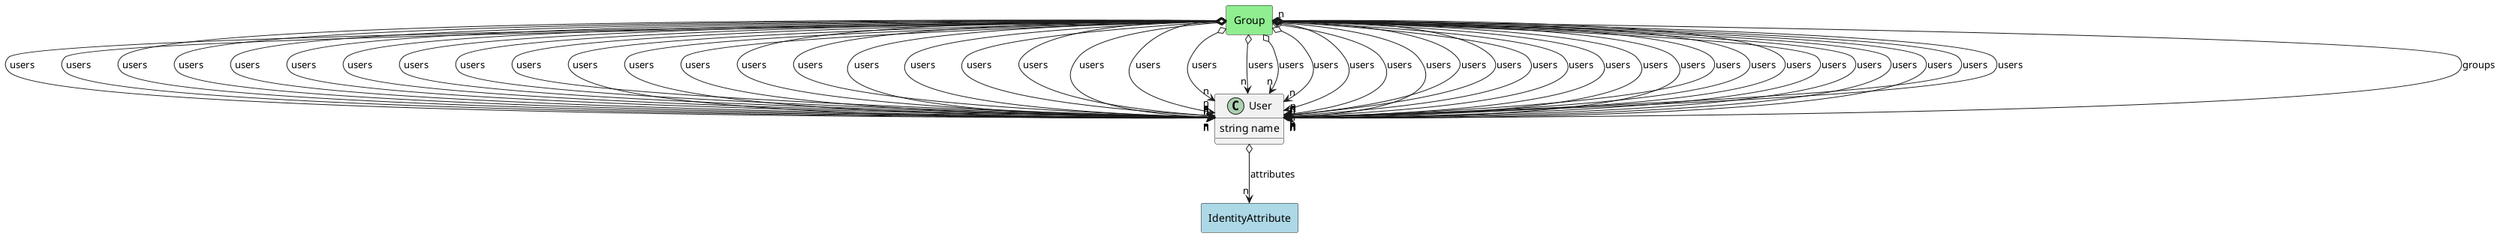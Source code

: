 @startuml

class "User" as Model {
 string name

 
}

rectangle "Group" as Group #lightblue {
}

Model o--> "n" Group : groups


rectangle "IdentityAttribute" as IdentityAttribute #lightblue {
}

Model o--> "n" IdentityAttribute : attributes




    rectangle "Group" as Group #lightgreen {
    }
    
        Group   o--> "n" Model : "users"
    
    rectangle "Group" as Group #lightgreen {
    }
    
        Group   o--> "n" Model : "users"
    
    rectangle "Group" as Group #lightgreen {
    }
    
        Group   o--> "n" Model : "users"
    
    rectangle "Group" as Group #lightgreen {
    }
    
        Group   o--> "n" Model : "users"
    
    rectangle "Group" as Group #lightgreen {
    }
    
        Group   o--> "n" Model : "users"
    
    rectangle "Group" as Group #lightgreen {
    }
    
        Group   o--> "n" Model : "users"
    
    rectangle "Group" as Group #lightgreen {
    }
    
        Group   o--> "n" Model : "users"
    
    rectangle "Group" as Group #lightgreen {
    }
    
        Group   o--> "n" Model : "users"
    
    rectangle "Group" as Group #lightgreen {
    }
    
        Group   o--> "n" Model : "users"
    
    rectangle "Group" as Group #lightgreen {
    }
    
        Group   o--> "n" Model : "users"
    
    rectangle "Group" as Group #lightgreen {
    }
    
        Group   o--> "n" Model : "users"
    
    rectangle "Group" as Group #lightgreen {
    }
    
        Group   o--> "n" Model : "users"
    
    rectangle "Group" as Group #lightgreen {
    }
    
        Group   o--> "n" Model : "users"
    
    rectangle "Group" as Group #lightgreen {
    }
    
        Group   o--> "n" Model : "users"
    
    rectangle "Group" as Group #lightgreen {
    }
    
        Group   o--> "n" Model : "users"
    
    rectangle "Group" as Group #lightgreen {
    }
    
        Group   o--> "n" Model : "users"
    
    rectangle "Group" as Group #lightgreen {
    }
    
        Group   o--> "n" Model : "users"
    
    rectangle "Group" as Group #lightgreen {
    }
    
        Group   o--> "n" Model : "users"
    
    rectangle "Group" as Group #lightgreen {
    }
    
        Group   o--> "n" Model : "users"
    
    rectangle "Group" as Group #lightgreen {
    }
    
        Group   o--> "n" Model : "users"
    
    rectangle "Group" as Group #lightgreen {
    }
    
        Group   o--> "n" Model : "users"
    
    rectangle "Group" as Group #lightgreen {
    }
    
        Group   o--> "n" Model : "users"
    
    rectangle "Group" as Group #lightgreen {
    }
    
        Group   o--> "n" Model : "users"
    
    rectangle "Group" as Group #lightgreen {
    }
    
        Group   o--> "n" Model : "users"
    
    rectangle "Group" as Group #lightgreen {
    }
    
        Group   o--> "n" Model : "users"
    
    rectangle "Group" as Group #lightgreen {
    }
    
        Group   o--> "n" Model : "users"
    
    rectangle "Group" as Group #lightgreen {
    }
    
        Group   o--> "n" Model : "users"
    
    rectangle "Group" as Group #lightgreen {
    }
    
        Group   o--> "n" Model : "users"
    
    rectangle "Group" as Group #lightgreen {
    }
    
        Group   o--> "n" Model : "users"
    
    rectangle "Group" as Group #lightgreen {
    }
    
        Group   o--> "n" Model : "users"
    
    rectangle "Group" as Group #lightgreen {
    }
    
        Group   o--> "n" Model : "users"
    
    rectangle "Group" as Group #lightgreen {
    }
    
        Group   o--> "n" Model : "users"
    
    rectangle "Group" as Group #lightgreen {
    }
    
        Group   o--> "n" Model : "users"
    
    rectangle "Group" as Group #lightgreen {
    }
    
        Group   o--> "n" Model : "users"
    
    rectangle "Group" as Group #lightgreen {
    }
    
        Group   o--> "n" Model : "users"
    
    rectangle "Group" as Group #lightgreen {
    }
    
        Group   o--> "n" Model : "users"
    
    rectangle "Group" as Group #lightgreen {
    }
    
        Group   o--> "n" Model : "users"
    
    rectangle "Group" as Group #lightgreen {
    }
    
        Group   o--> "n" Model : "users"
    
    rectangle "Group" as Group #lightgreen {
    }
    
        Group   o--> "n" Model : "users"
    
    rectangle "Group" as Group #lightgreen {
    }
    
        Group   o--> "n" Model : "users"
    
    rectangle "Group" as Group #lightgreen {
    }
    
        Group   o--> "n" Model : "users"
    
    rectangle "Group" as Group #lightgreen {
    }
    
        Group   o--> "n" Model : "users"
    
    rectangle "Group" as Group #lightgreen {
    }
    
        Group   o--> "n" Model : "users"
    
    rectangle "Group" as Group #lightgreen {
    }
    
        Group   o--> "n" Model : "users"
    

@enduml
